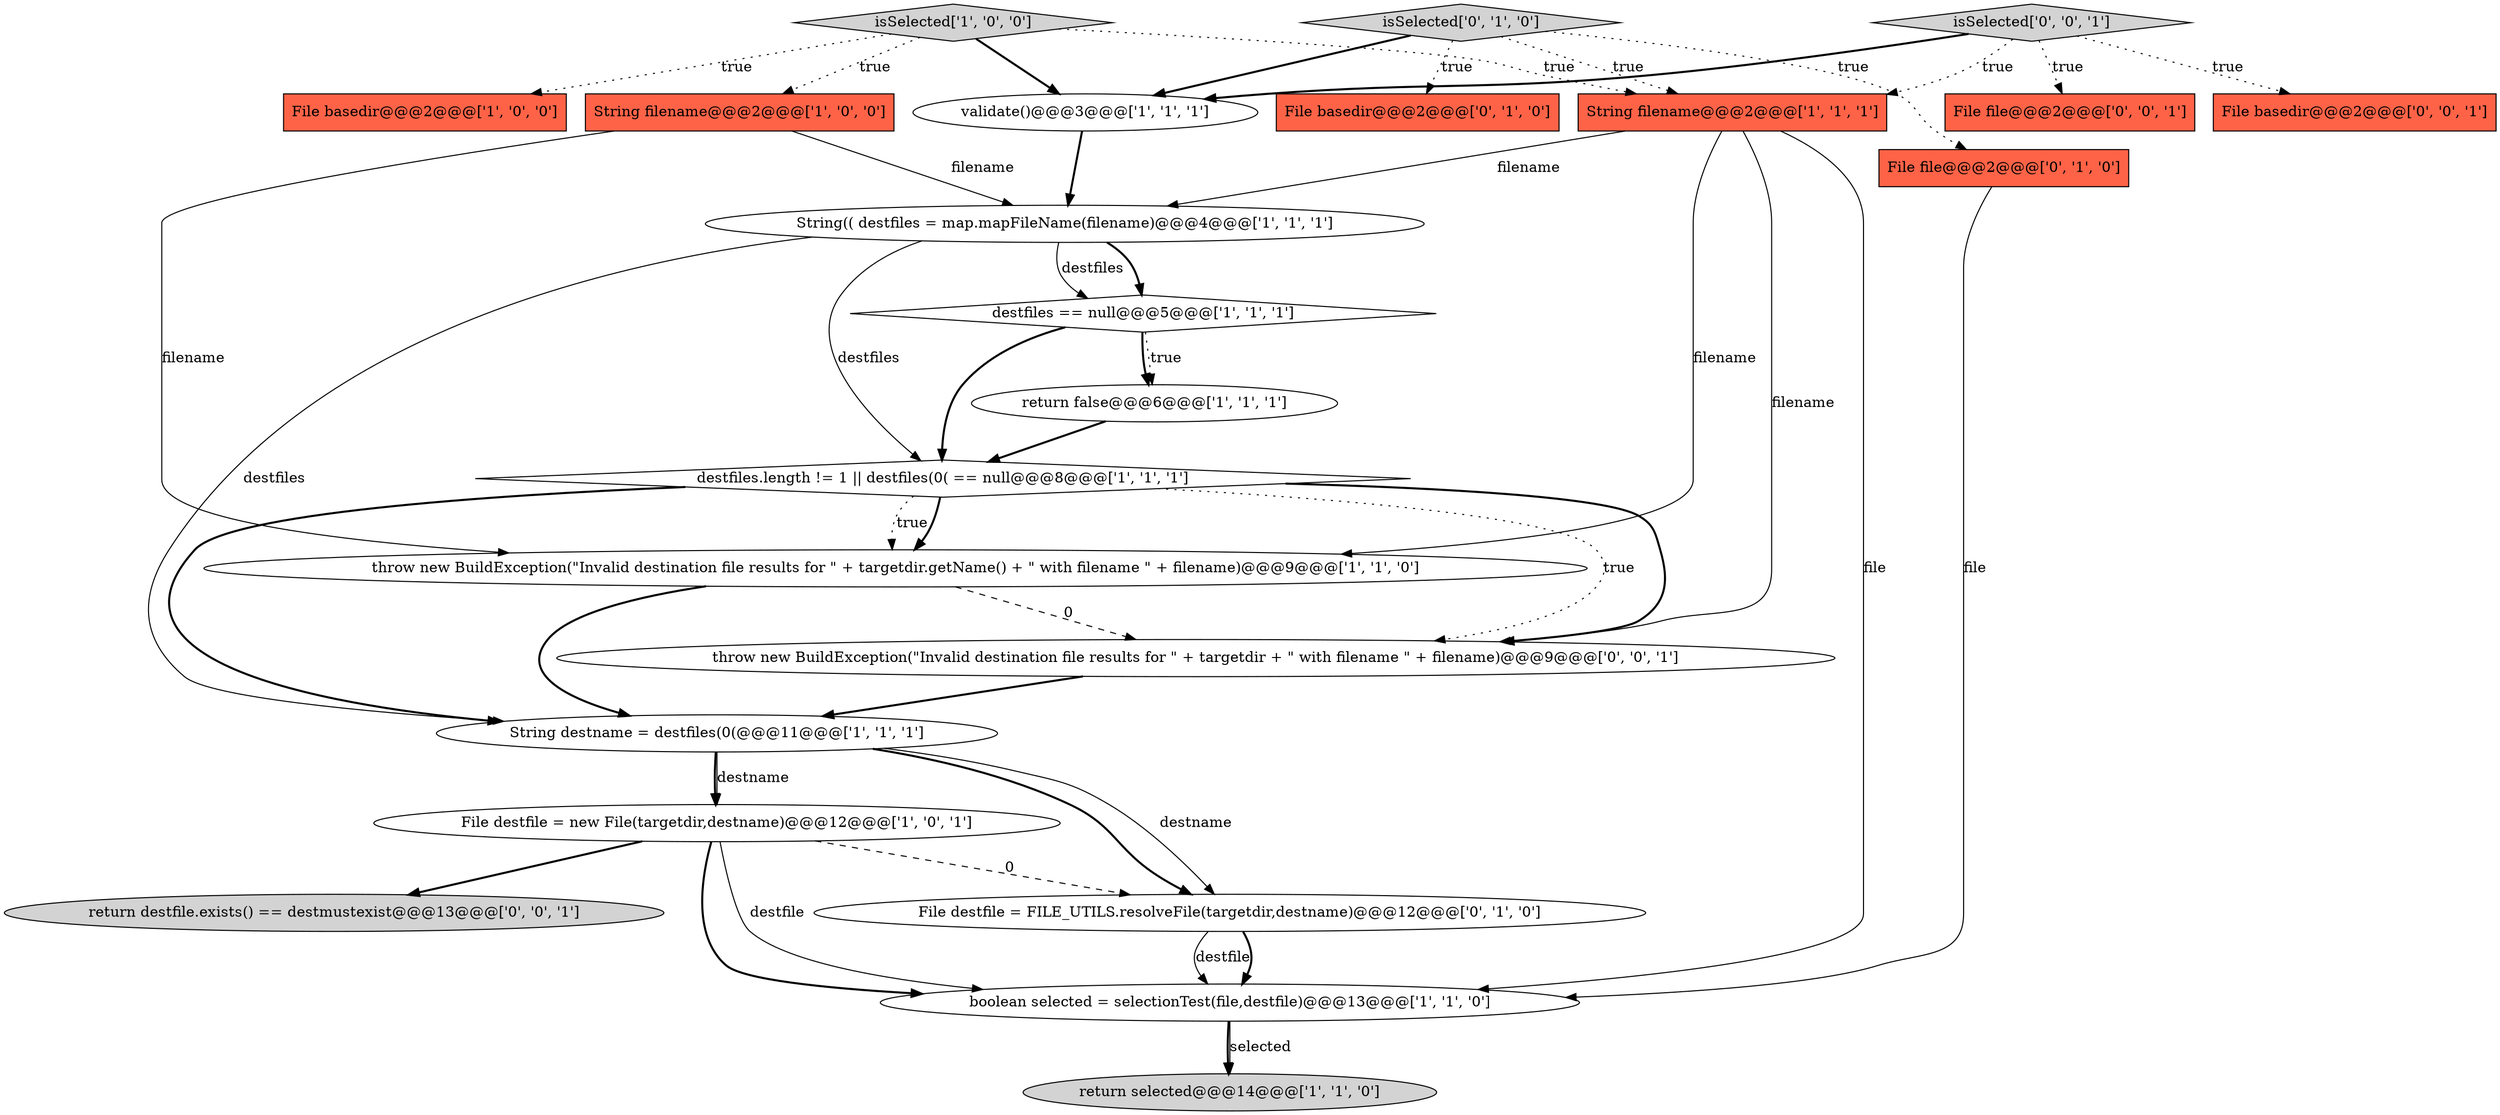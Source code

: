 digraph {
4 [style = filled, label = "File basedir@@@2@@@['1', '0', '0']", fillcolor = tomato, shape = box image = "AAA0AAABBB1BBB"];
11 [style = filled, label = "String destname = destfiles(0(@@@11@@@['1', '1', '1']", fillcolor = white, shape = ellipse image = "AAA0AAABBB1BBB"];
16 [style = filled, label = "File basedir@@@2@@@['0', '1', '0']", fillcolor = tomato, shape = box image = "AAA0AAABBB2BBB"];
13 [style = filled, label = "return selected@@@14@@@['1', '1', '0']", fillcolor = lightgray, shape = ellipse image = "AAA0AAABBB1BBB"];
20 [style = filled, label = "return destfile.exists() == destmustexist@@@13@@@['0', '0', '1']", fillcolor = lightgray, shape = ellipse image = "AAA0AAABBB3BBB"];
22 [style = filled, label = "File file@@@2@@@['0', '0', '1']", fillcolor = tomato, shape = box image = "AAA0AAABBB3BBB"];
14 [style = filled, label = "File file@@@2@@@['0', '1', '0']", fillcolor = tomato, shape = box image = "AAA0AAABBB2BBB"];
17 [style = filled, label = "isSelected['0', '1', '0']", fillcolor = lightgray, shape = diamond image = "AAA0AAABBB2BBB"];
9 [style = filled, label = "destfiles.length != 1 || destfiles(0( == null@@@8@@@['1', '1', '1']", fillcolor = white, shape = diamond image = "AAA0AAABBB1BBB"];
8 [style = filled, label = "isSelected['1', '0', '0']", fillcolor = lightgray, shape = diamond image = "AAA0AAABBB1BBB"];
7 [style = filled, label = "return false@@@6@@@['1', '1', '1']", fillcolor = white, shape = ellipse image = "AAA0AAABBB1BBB"];
12 [style = filled, label = "boolean selected = selectionTest(file,destfile)@@@13@@@['1', '1', '0']", fillcolor = white, shape = ellipse image = "AAA0AAABBB1BBB"];
0 [style = filled, label = "throw new BuildException(\"Invalid destination file results for \" + targetdir.getName() + \" with filename \" + filename)@@@9@@@['1', '1', '0']", fillcolor = white, shape = ellipse image = "AAA0AAABBB1BBB"];
6 [style = filled, label = "destfiles == null@@@5@@@['1', '1', '1']", fillcolor = white, shape = diamond image = "AAA0AAABBB1BBB"];
18 [style = filled, label = "File basedir@@@2@@@['0', '0', '1']", fillcolor = tomato, shape = box image = "AAA0AAABBB3BBB"];
19 [style = filled, label = "isSelected['0', '0', '1']", fillcolor = lightgray, shape = diamond image = "AAA0AAABBB3BBB"];
3 [style = filled, label = "String(( destfiles = map.mapFileName(filename)@@@4@@@['1', '1', '1']", fillcolor = white, shape = ellipse image = "AAA0AAABBB1BBB"];
15 [style = filled, label = "File destfile = FILE_UTILS.resolveFile(targetdir,destname)@@@12@@@['0', '1', '0']", fillcolor = white, shape = ellipse image = "AAA1AAABBB2BBB"];
1 [style = filled, label = "File destfile = new File(targetdir,destname)@@@12@@@['1', '0', '1']", fillcolor = white, shape = ellipse image = "AAA0AAABBB1BBB"];
2 [style = filled, label = "String filename@@@2@@@['1', '0', '0']", fillcolor = tomato, shape = box image = "AAA0AAABBB1BBB"];
21 [style = filled, label = "throw new BuildException(\"Invalid destination file results for \" + targetdir + \" with filename \" + filename)@@@9@@@['0', '0', '1']", fillcolor = white, shape = ellipse image = "AAA0AAABBB3BBB"];
10 [style = filled, label = "String filename@@@2@@@['1', '1', '1']", fillcolor = tomato, shape = box image = "AAA0AAABBB1BBB"];
5 [style = filled, label = "validate()@@@3@@@['1', '1', '1']", fillcolor = white, shape = ellipse image = "AAA0AAABBB1BBB"];
8->10 [style = dotted, label="true"];
21->11 [style = bold, label=""];
15->12 [style = solid, label="destfile"];
17->14 [style = dotted, label="true"];
9->11 [style = bold, label=""];
8->5 [style = bold, label=""];
17->16 [style = dotted, label="true"];
19->5 [style = bold, label=""];
9->0 [style = dotted, label="true"];
6->7 [style = dotted, label="true"];
0->21 [style = dashed, label="0"];
7->9 [style = bold, label=""];
1->12 [style = bold, label=""];
15->12 [style = bold, label=""];
1->12 [style = solid, label="destfile"];
10->0 [style = solid, label="filename"];
2->3 [style = solid, label="filename"];
11->1 [style = bold, label=""];
8->2 [style = dotted, label="true"];
9->0 [style = bold, label=""];
11->15 [style = bold, label=""];
9->21 [style = bold, label=""];
10->12 [style = solid, label="file"];
11->1 [style = solid, label="destname"];
19->10 [style = dotted, label="true"];
0->11 [style = bold, label=""];
12->13 [style = bold, label=""];
3->6 [style = bold, label=""];
6->9 [style = bold, label=""];
3->9 [style = solid, label="destfiles"];
9->21 [style = dotted, label="true"];
2->0 [style = solid, label="filename"];
11->15 [style = solid, label="destname"];
17->10 [style = dotted, label="true"];
19->22 [style = dotted, label="true"];
10->3 [style = solid, label="filename"];
10->21 [style = solid, label="filename"];
1->15 [style = dashed, label="0"];
14->12 [style = solid, label="file"];
12->13 [style = solid, label="selected"];
5->3 [style = bold, label=""];
3->6 [style = solid, label="destfiles"];
6->7 [style = bold, label=""];
1->20 [style = bold, label=""];
3->11 [style = solid, label="destfiles"];
8->4 [style = dotted, label="true"];
17->5 [style = bold, label=""];
19->18 [style = dotted, label="true"];
}
